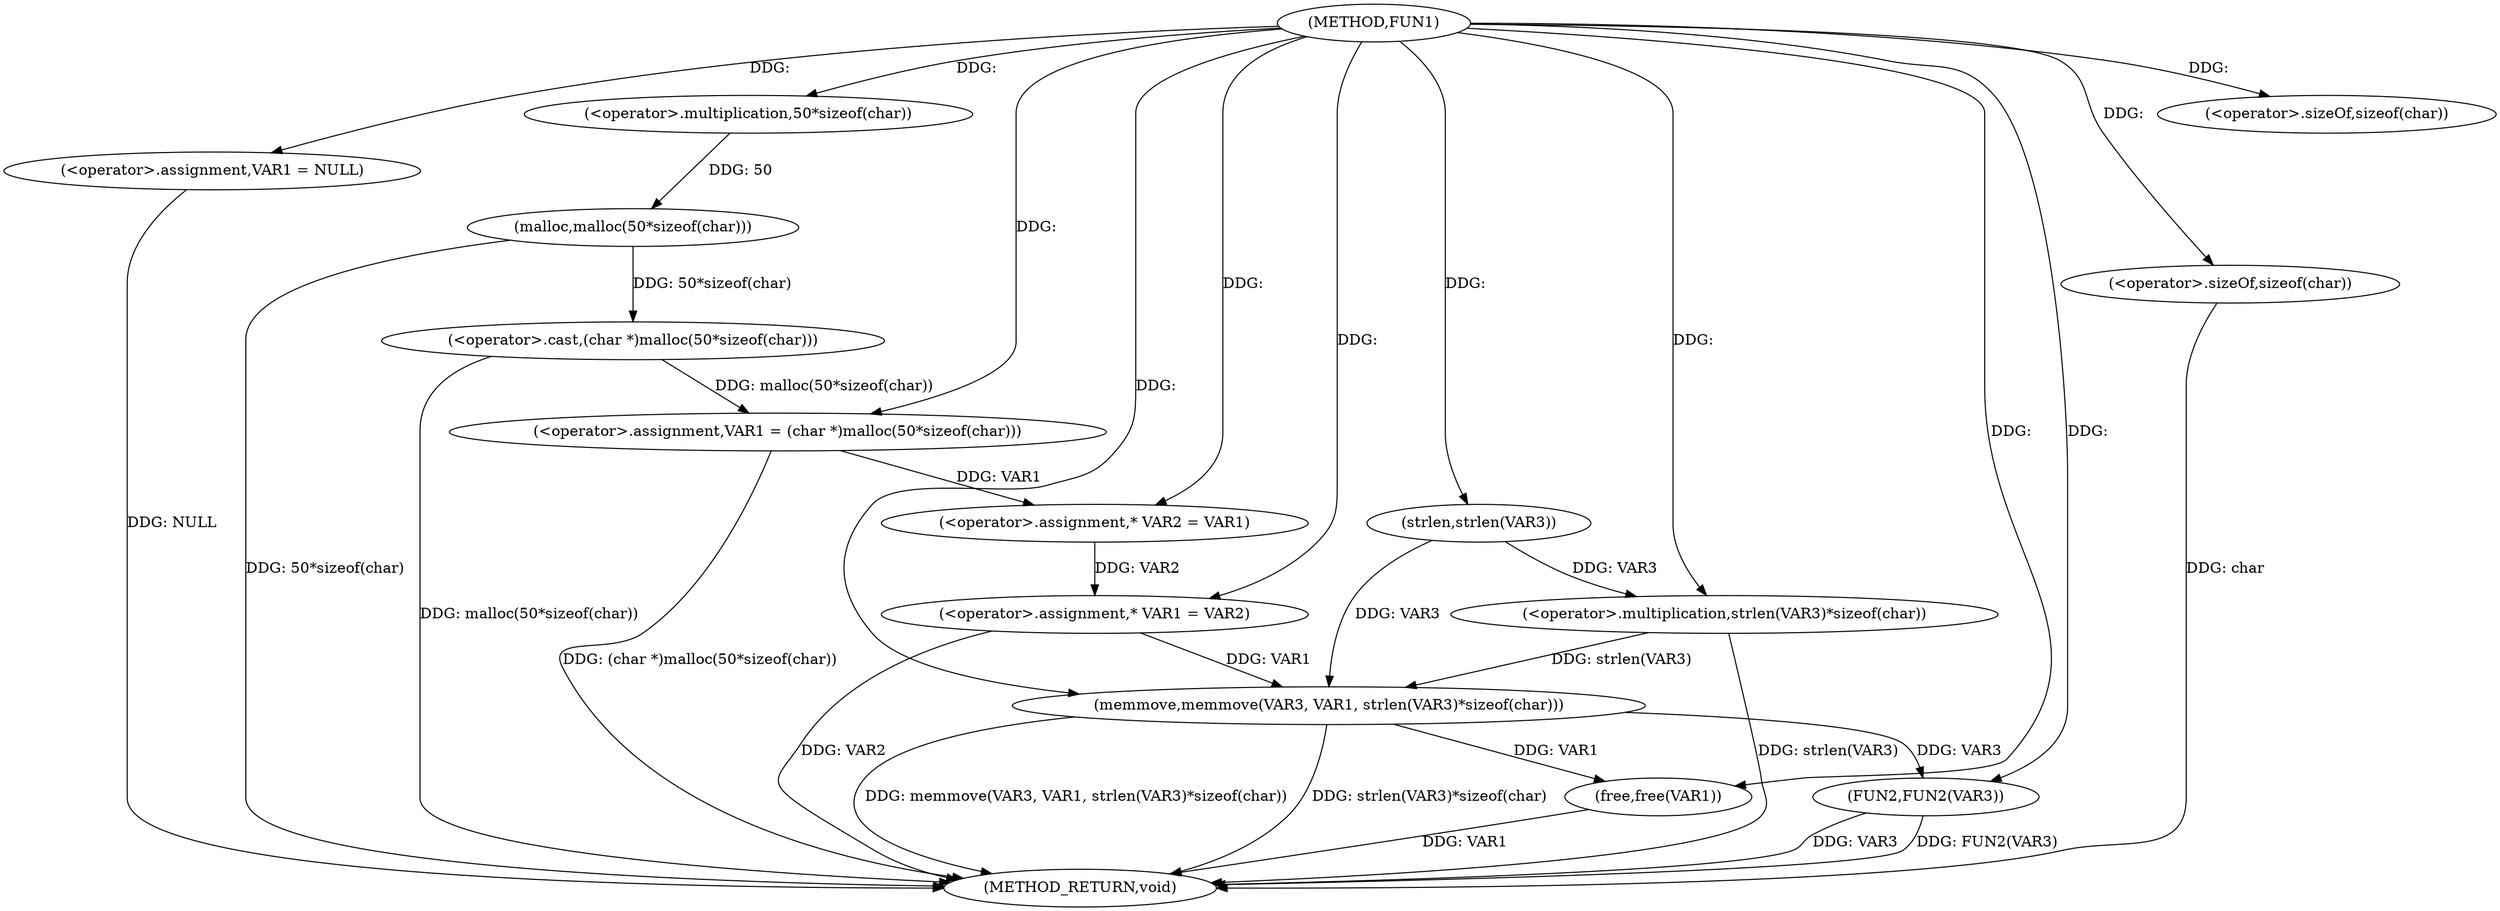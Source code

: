 digraph FUN1 {  
"1000100" [label = "(METHOD,FUN1)" ]
"1000138" [label = "(METHOD_RETURN,void)" ]
"1000103" [label = "(<operator>.assignment,VAR1 = NULL)" ]
"1000106" [label = "(<operator>.assignment,VAR1 = (char *)malloc(50*sizeof(char)))" ]
"1000108" [label = "(<operator>.cast,(char *)malloc(50*sizeof(char)))" ]
"1000110" [label = "(malloc,malloc(50*sizeof(char)))" ]
"1000111" [label = "(<operator>.multiplication,50*sizeof(char))" ]
"1000113" [label = "(<operator>.sizeOf,sizeof(char))" ]
"1000117" [label = "(<operator>.assignment,* VAR2 = VAR1)" ]
"1000121" [label = "(<operator>.assignment,* VAR1 = VAR2)" ]
"1000126" [label = "(memmove,memmove(VAR3, VAR1, strlen(VAR3)*sizeof(char)))" ]
"1000129" [label = "(<operator>.multiplication,strlen(VAR3)*sizeof(char))" ]
"1000130" [label = "(strlen,strlen(VAR3))" ]
"1000132" [label = "(<operator>.sizeOf,sizeof(char))" ]
"1000134" [label = "(FUN2,FUN2(VAR3))" ]
"1000136" [label = "(free,free(VAR1))" ]
  "1000106" -> "1000138"  [ label = "DDG: (char *)malloc(50*sizeof(char))"] 
  "1000103" -> "1000138"  [ label = "DDG: NULL"] 
  "1000132" -> "1000138"  [ label = "DDG: char"] 
  "1000110" -> "1000138"  [ label = "DDG: 50*sizeof(char)"] 
  "1000129" -> "1000138"  [ label = "DDG: strlen(VAR3)"] 
  "1000126" -> "1000138"  [ label = "DDG: memmove(VAR3, VAR1, strlen(VAR3)*sizeof(char))"] 
  "1000121" -> "1000138"  [ label = "DDG: VAR2"] 
  "1000126" -> "1000138"  [ label = "DDG: strlen(VAR3)*sizeof(char)"] 
  "1000134" -> "1000138"  [ label = "DDG: FUN2(VAR3)"] 
  "1000134" -> "1000138"  [ label = "DDG: VAR3"] 
  "1000108" -> "1000138"  [ label = "DDG: malloc(50*sizeof(char))"] 
  "1000136" -> "1000138"  [ label = "DDG: VAR1"] 
  "1000100" -> "1000103"  [ label = "DDG: "] 
  "1000108" -> "1000106"  [ label = "DDG: malloc(50*sizeof(char))"] 
  "1000100" -> "1000106"  [ label = "DDG: "] 
  "1000110" -> "1000108"  [ label = "DDG: 50*sizeof(char)"] 
  "1000111" -> "1000110"  [ label = "DDG: 50"] 
  "1000100" -> "1000111"  [ label = "DDG: "] 
  "1000100" -> "1000113"  [ label = "DDG: "] 
  "1000106" -> "1000117"  [ label = "DDG: VAR1"] 
  "1000100" -> "1000117"  [ label = "DDG: "] 
  "1000117" -> "1000121"  [ label = "DDG: VAR2"] 
  "1000100" -> "1000121"  [ label = "DDG: "] 
  "1000130" -> "1000126"  [ label = "DDG: VAR3"] 
  "1000100" -> "1000126"  [ label = "DDG: "] 
  "1000121" -> "1000126"  [ label = "DDG: VAR1"] 
  "1000129" -> "1000126"  [ label = "DDG: strlen(VAR3)"] 
  "1000130" -> "1000129"  [ label = "DDG: VAR3"] 
  "1000100" -> "1000130"  [ label = "DDG: "] 
  "1000100" -> "1000129"  [ label = "DDG: "] 
  "1000100" -> "1000132"  [ label = "DDG: "] 
  "1000126" -> "1000134"  [ label = "DDG: VAR3"] 
  "1000100" -> "1000134"  [ label = "DDG: "] 
  "1000126" -> "1000136"  [ label = "DDG: VAR1"] 
  "1000100" -> "1000136"  [ label = "DDG: "] 
}
